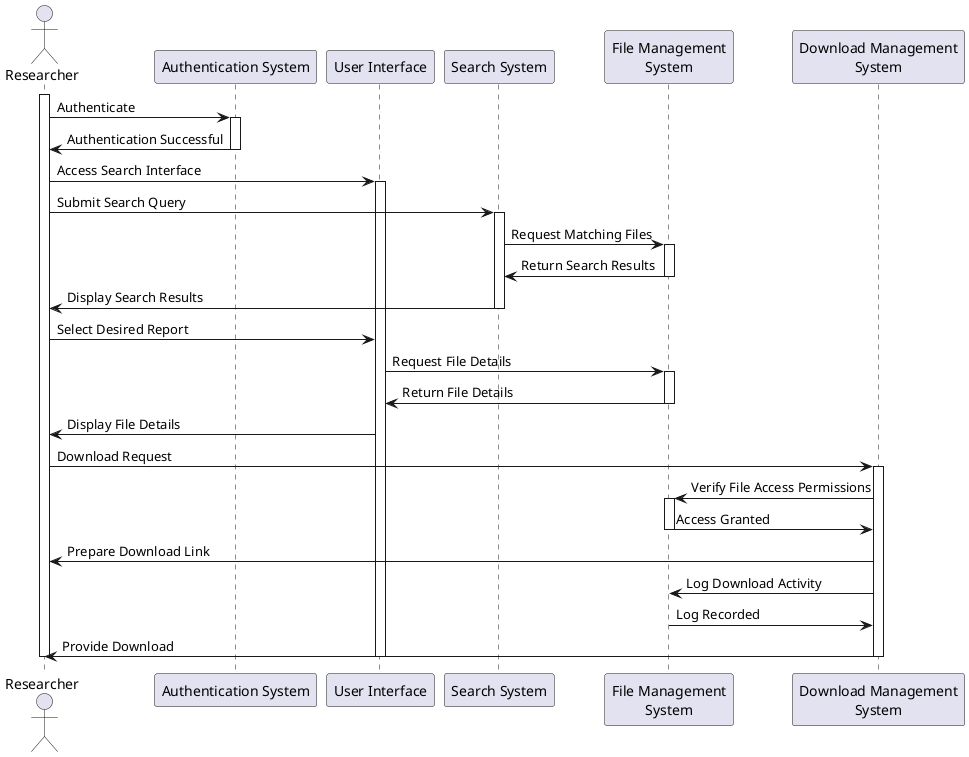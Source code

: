 @startuml
actor Researcher as R
participant "Authentication System" as Auth
participant "User Interface" as UI
participant "Search System" as Search
participant "File Management\nSystem" as FileManage
participant "Download Management\nSystem" as Download

activate R

R -> Auth : Authenticate
activate Auth
Auth -> R : Authentication Successful
deactivate Auth

R -> UI : Access Search Interface
activate UI
R -> Search : Submit Search Query
activate Search
Search -> FileManage : Request Matching Files
activate FileManage
FileManage -> Search : Return Search Results
deactivate FileManage
Search -> R : Display Search Results
deactivate Search

R -> UI : Select Desired Report
UI -> FileManage : Request File Details
activate FileManage
FileManage -> UI : Return File Details
deactivate FileManage
UI -> R : Display File Details

R -> Download : Download Request
activate Download
Download -> FileManage : Verify File Access Permissions
activate FileManage
FileManage -> Download : Access Granted
deactivate FileManage

Download -> R : Prepare Download Link
Download -> FileManage : Log Download Activity
FileManage -> Download : Log Recorded
deactivate FileManage

Download -> R : Provide Download
deactivate Download
deactivate UI
deactivate R

@enduml
